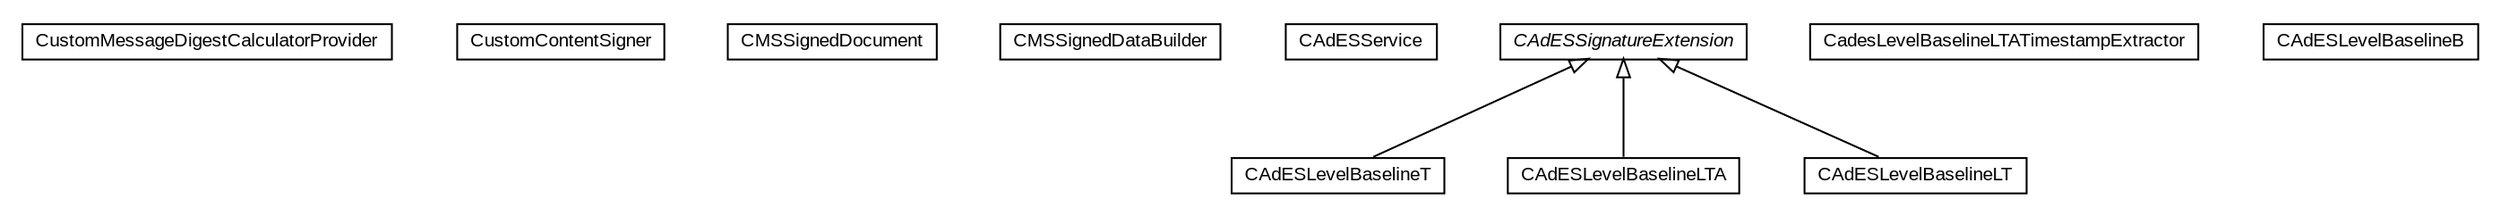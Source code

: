 #!/usr/local/bin/dot
#
# Class diagram 
# Generated by UMLGraph version R5_6-24-gf6e263 (http://www.umlgraph.org/)
#

digraph G {
	edge [fontname="arial",fontsize=10,labelfontname="arial",labelfontsize=10];
	node [fontname="arial",fontsize=10,shape=plaintext];
	nodesep=0.25;
	ranksep=0.5;
	// eu.europa.esig.dss.cades.signature.CustomMessageDigestCalculatorProvider
	c81897 [label=<<table title="eu.europa.esig.dss.cades.signature.CustomMessageDigestCalculatorProvider" border="0" cellborder="1" cellspacing="0" cellpadding="2" port="p" href="./CustomMessageDigestCalculatorProvider.html">
		<tr><td><table border="0" cellspacing="0" cellpadding="1">
<tr><td align="center" balign="center"> CustomMessageDigestCalculatorProvider </td></tr>
		</table></td></tr>
		</table>>, URL="./CustomMessageDigestCalculatorProvider.html", fontname="arial", fontcolor="black", fontsize=10.0];
	// eu.europa.esig.dss.cades.signature.CustomContentSigner
	c81898 [label=<<table title="eu.europa.esig.dss.cades.signature.CustomContentSigner" border="0" cellborder="1" cellspacing="0" cellpadding="2" port="p" href="./CustomContentSigner.html">
		<tr><td><table border="0" cellspacing="0" cellpadding="1">
<tr><td align="center" balign="center"> CustomContentSigner </td></tr>
		</table></td></tr>
		</table>>, URL="./CustomContentSigner.html", fontname="arial", fontcolor="black", fontsize=10.0];
	// eu.europa.esig.dss.cades.signature.CMSSignedDocument
	c81899 [label=<<table title="eu.europa.esig.dss.cades.signature.CMSSignedDocument" border="0" cellborder="1" cellspacing="0" cellpadding="2" port="p" href="./CMSSignedDocument.html">
		<tr><td><table border="0" cellspacing="0" cellpadding="1">
<tr><td align="center" balign="center"> CMSSignedDocument </td></tr>
		</table></td></tr>
		</table>>, URL="./CMSSignedDocument.html", fontname="arial", fontcolor="black", fontsize=10.0];
	// eu.europa.esig.dss.cades.signature.CMSSignedDataBuilder
	c81900 [label=<<table title="eu.europa.esig.dss.cades.signature.CMSSignedDataBuilder" border="0" cellborder="1" cellspacing="0" cellpadding="2" port="p" href="./CMSSignedDataBuilder.html">
		<tr><td><table border="0" cellspacing="0" cellpadding="1">
<tr><td align="center" balign="center"> CMSSignedDataBuilder </td></tr>
		</table></td></tr>
		</table>>, URL="./CMSSignedDataBuilder.html", fontname="arial", fontcolor="black", fontsize=10.0];
	// eu.europa.esig.dss.cades.signature.CAdESService
	c81901 [label=<<table title="eu.europa.esig.dss.cades.signature.CAdESService" border="0" cellborder="1" cellspacing="0" cellpadding="2" port="p" href="./CAdESService.html">
		<tr><td><table border="0" cellspacing="0" cellpadding="1">
<tr><td align="center" balign="center"> CAdESService </td></tr>
		</table></td></tr>
		</table>>, URL="./CAdESService.html", fontname="arial", fontcolor="black", fontsize=10.0];
	// eu.europa.esig.dss.cades.signature.CAdESLevelBaselineT
	c81902 [label=<<table title="eu.europa.esig.dss.cades.signature.CAdESLevelBaselineT" border="0" cellborder="1" cellspacing="0" cellpadding="2" port="p" href="./CAdESLevelBaselineT.html">
		<tr><td><table border="0" cellspacing="0" cellpadding="1">
<tr><td align="center" balign="center"> CAdESLevelBaselineT </td></tr>
		</table></td></tr>
		</table>>, URL="./CAdESLevelBaselineT.html", fontname="arial", fontcolor="black", fontsize=10.0];
	// eu.europa.esig.dss.cades.signature.CadesLevelBaselineLTATimestampExtractor
	c81903 [label=<<table title="eu.europa.esig.dss.cades.signature.CadesLevelBaselineLTATimestampExtractor" border="0" cellborder="1" cellspacing="0" cellpadding="2" port="p" href="./CadesLevelBaselineLTATimestampExtractor.html">
		<tr><td><table border="0" cellspacing="0" cellpadding="1">
<tr><td align="center" balign="center"> CadesLevelBaselineLTATimestampExtractor </td></tr>
		</table></td></tr>
		</table>>, URL="./CadesLevelBaselineLTATimestampExtractor.html", fontname="arial", fontcolor="black", fontsize=10.0];
	// eu.europa.esig.dss.cades.signature.CAdESLevelBaselineLTA
	c81904 [label=<<table title="eu.europa.esig.dss.cades.signature.CAdESLevelBaselineLTA" border="0" cellborder="1" cellspacing="0" cellpadding="2" port="p" href="./CAdESLevelBaselineLTA.html">
		<tr><td><table border="0" cellspacing="0" cellpadding="1">
<tr><td align="center" balign="center"> CAdESLevelBaselineLTA </td></tr>
		</table></td></tr>
		</table>>, URL="./CAdESLevelBaselineLTA.html", fontname="arial", fontcolor="black", fontsize=10.0];
	// eu.europa.esig.dss.cades.signature.CAdESLevelBaselineLT
	c81905 [label=<<table title="eu.europa.esig.dss.cades.signature.CAdESLevelBaselineLT" border="0" cellborder="1" cellspacing="0" cellpadding="2" port="p" href="./CAdESLevelBaselineLT.html">
		<tr><td><table border="0" cellspacing="0" cellpadding="1">
<tr><td align="center" balign="center"> CAdESLevelBaselineLT </td></tr>
		</table></td></tr>
		</table>>, URL="./CAdESLevelBaselineLT.html", fontname="arial", fontcolor="black", fontsize=10.0];
	// eu.europa.esig.dss.cades.signature.CAdESLevelBaselineB
	c81906 [label=<<table title="eu.europa.esig.dss.cades.signature.CAdESLevelBaselineB" border="0" cellborder="1" cellspacing="0" cellpadding="2" port="p" href="./CAdESLevelBaselineB.html">
		<tr><td><table border="0" cellspacing="0" cellpadding="1">
<tr><td align="center" balign="center"> CAdESLevelBaselineB </td></tr>
		</table></td></tr>
		</table>>, URL="./CAdESLevelBaselineB.html", fontname="arial", fontcolor="black", fontsize=10.0];
	//eu.europa.esig.dss.cades.signature.CAdESLevelBaselineT extends eu.europa.esig.dss.cades.signature.CAdESSignatureExtension
	c82026:p -> c81902:p [dir=back,arrowtail=empty];
	//eu.europa.esig.dss.cades.signature.CAdESLevelBaselineLTA extends eu.europa.esig.dss.cades.signature.CAdESSignatureExtension
	c82026:p -> c81904:p [dir=back,arrowtail=empty];
	//eu.europa.esig.dss.cades.signature.CAdESLevelBaselineLT extends eu.europa.esig.dss.cades.signature.CAdESSignatureExtension
	c82026:p -> c81905:p [dir=back,arrowtail=empty];
	// eu.europa.esig.dss.cades.signature.CAdESSignatureExtension
	c82026 [label=<<table title="eu.europa.esig.dss.cades.signature.CAdESSignatureExtension" border="0" cellborder="1" cellspacing="0" cellpadding="2" port="p" href="http://java.sun.com/j2se/1.4.2/docs/api/eu/europa/esig/dss/cades/signature/CAdESSignatureExtension.html">
		<tr><td><table border="0" cellspacing="0" cellpadding="1">
<tr><td align="center" balign="center"><font face="arial italic"> CAdESSignatureExtension </font></td></tr>
		</table></td></tr>
		</table>>, URL="http://java.sun.com/j2se/1.4.2/docs/api/eu/europa/esig/dss/cades/signature/CAdESSignatureExtension.html", fontname="arial", fontcolor="black", fontsize=10.0];
}

